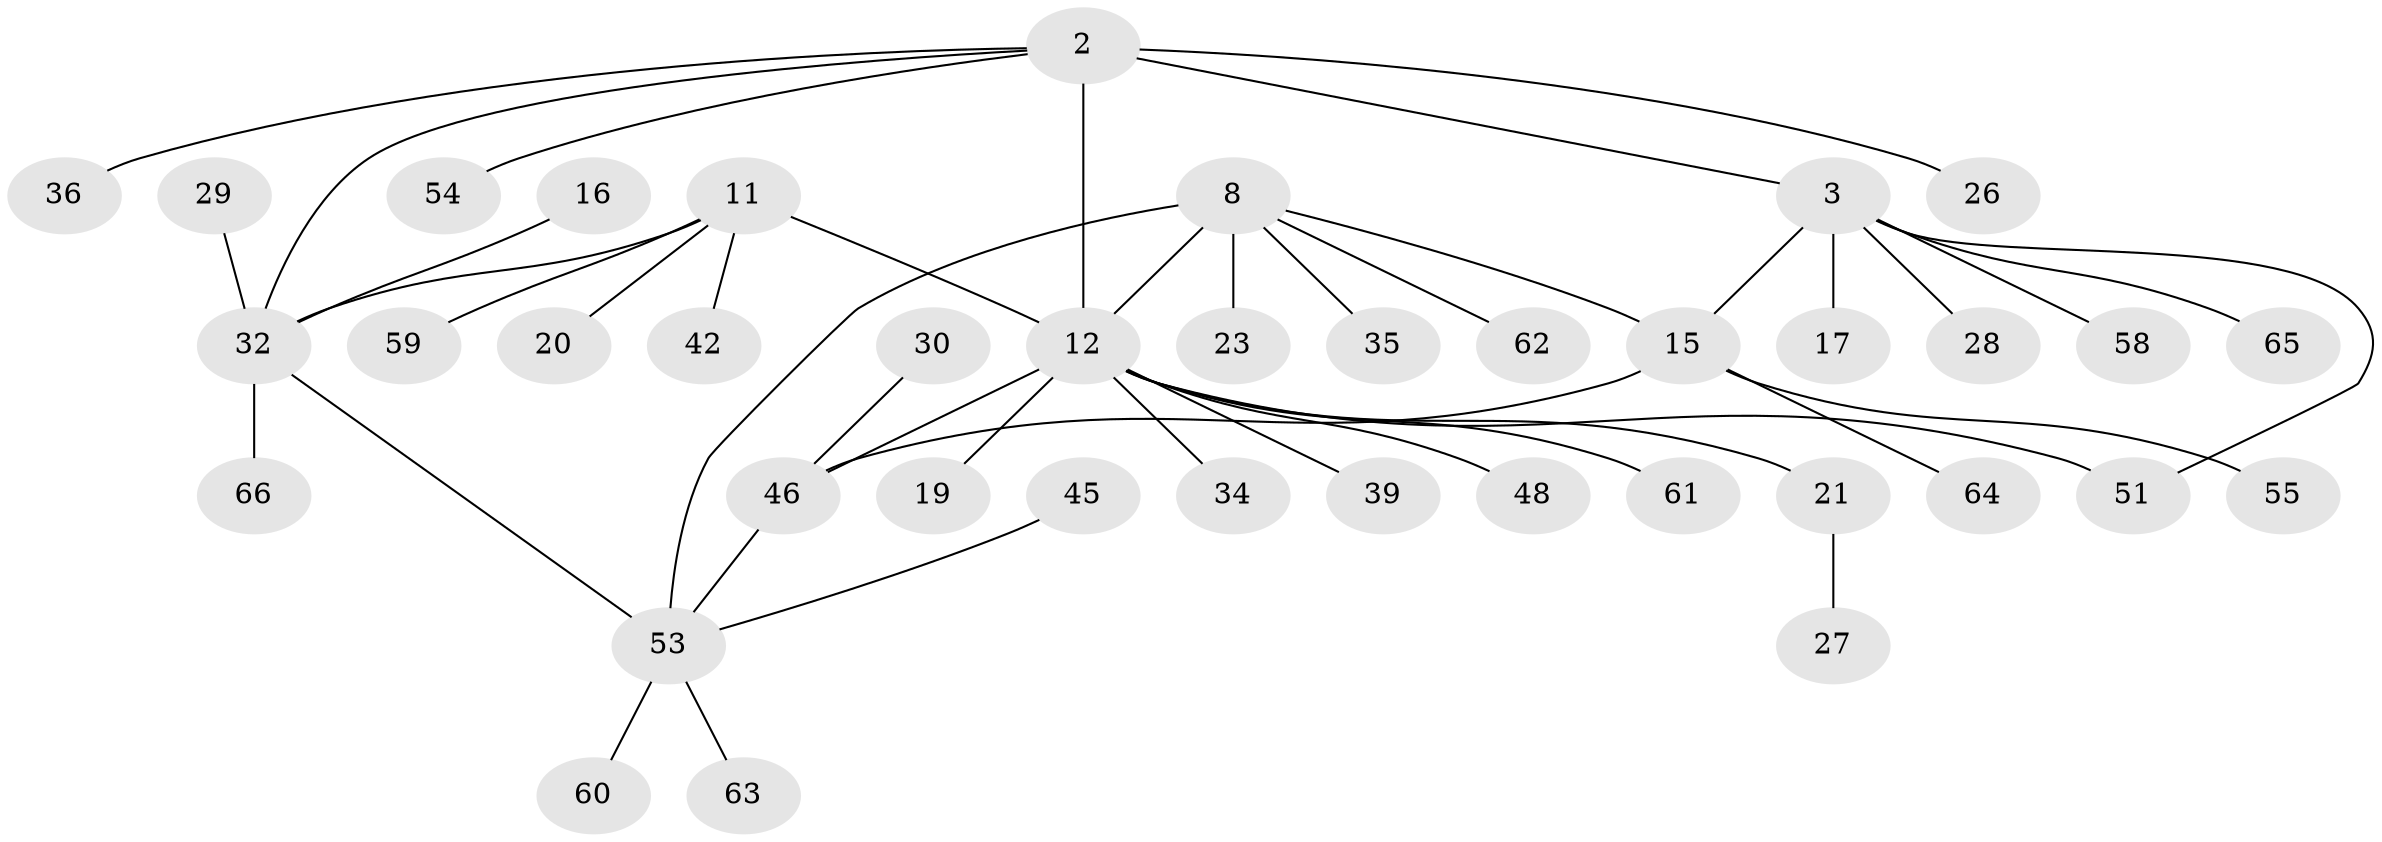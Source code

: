 // original degree distribution, {7: 0.030303030303030304, 3: 0.07575757575757576, 8: 0.045454545454545456, 2: 0.18181818181818182, 5: 0.045454545454545456, 6: 0.030303030303030304, 10: 0.015151515151515152, 4: 0.030303030303030304, 1: 0.5454545454545454}
// Generated by graph-tools (version 1.1) at 2025/57/03/04/25 21:57:30]
// undirected, 39 vertices, 44 edges
graph export_dot {
graph [start="1"]
  node [color=gray90,style=filled];
  2 [super="+1"];
  3;
  8;
  11 [super="+10"];
  12 [super="+9"];
  15 [super="+14"];
  16;
  17;
  19;
  20;
  21;
  23;
  26;
  27 [super="+24"];
  28;
  29;
  30;
  32 [super="+6"];
  34;
  35;
  36 [super="+33"];
  39;
  42;
  45;
  46 [super="+25+13"];
  48 [super="+22+31"];
  51;
  53 [super="+5"];
  54 [super="+37"];
  55;
  58;
  59 [super="+52"];
  60 [super="+40"];
  61 [super="+56"];
  62;
  63;
  64 [super="+41+44+47+49+50+57"];
  65;
  66 [super="+18"];
  2 -- 3 [weight=2];
  2 -- 26;
  2 -- 12 [weight=2];
  2 -- 36;
  2 -- 54;
  2 -- 32;
  3 -- 17;
  3 -- 28;
  3 -- 51;
  3 -- 58;
  3 -- 65;
  3 -- 15;
  8 -- 23;
  8 -- 35;
  8 -- 62;
  8 -- 15;
  8 -- 12 [weight=2];
  8 -- 53;
  11 -- 12 [weight=2];
  11 -- 20;
  11 -- 42;
  11 -- 59;
  11 -- 32;
  12 -- 19;
  12 -- 21 [weight=2];
  12 -- 51;
  12 -- 34;
  12 -- 39;
  12 -- 48;
  12 -- 46 [weight=2];
  12 -- 61;
  15 -- 55;
  15 -- 64;
  15 -- 46 [weight=2];
  16 -- 32;
  21 -- 27;
  29 -- 32;
  30 -- 46;
  32 -- 66;
  32 -- 53 [weight=2];
  45 -- 53;
  46 -- 53;
  53 -- 60;
  53 -- 63;
}
